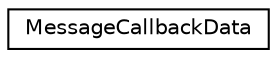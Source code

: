 digraph "Graphical Class Hierarchy"
{
 // LATEX_PDF_SIZE
  edge [fontname="Helvetica",fontsize="10",labelfontname="Helvetica",labelfontsize="10"];
  node [fontname="Helvetica",fontsize="10",shape=record];
  rankdir="LR";
  Node0 [label="MessageCallbackData",height=0.2,width=0.4,color="black", fillcolor="white", style="filled",URL="$classoperations__research_1_1math__opt_1_1_message_callback_data.html",tooltip=" "];
}
